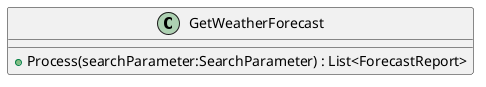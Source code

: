 @startuml
class GetWeatherForecast {
    + Process(searchParameter:SearchParameter) : List<ForecastReport>
}
@enduml
